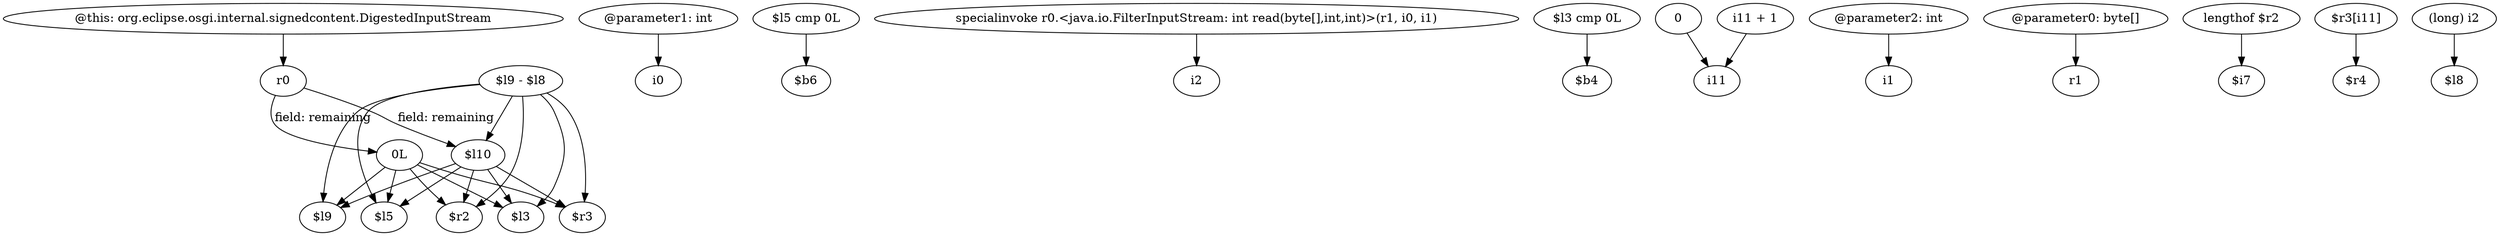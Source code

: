 digraph g {
0[label="$l10"]
1[label="$l5"]
0->1[label=""]
2[label="$l9 - $l8"]
2->1[label=""]
3[label="r0"]
3->0[label="field: remaining"]
4[label="$l3"]
0->4[label=""]
5[label="@parameter1: int"]
6[label="i0"]
5->6[label=""]
2->4[label=""]
7[label="$l5 cmp 0L"]
8[label="$b6"]
7->8[label=""]
9[label="$l9"]
0->9[label=""]
10[label="0L"]
11[label="$r3"]
10->11[label=""]
10->1[label=""]
12[label="specialinvoke r0.<java.io.FilterInputStream: int read(byte[],int,int)>(r1, i0, i1)"]
13[label="i2"]
12->13[label=""]
14[label="@this: org.eclipse.osgi.internal.signedcontent.DigestedInputStream"]
14->3[label=""]
3->10[label="field: remaining"]
15[label="$l3 cmp 0L"]
16[label="$b4"]
15->16[label=""]
17[label="$r2"]
10->17[label=""]
2->9[label=""]
10->4[label=""]
10->9[label=""]
18[label="0"]
19[label="i11"]
18->19[label=""]
0->17[label=""]
2->11[label=""]
20[label="i11 + 1"]
20->19[label=""]
21[label="@parameter2: int"]
22[label="i1"]
21->22[label=""]
2->0[label=""]
2->17[label=""]
0->11[label=""]
23[label="@parameter0: byte[]"]
24[label="r1"]
23->24[label=""]
25[label="lengthof $r2"]
26[label="$i7"]
25->26[label=""]
27[label="$r3[i11]"]
28[label="$r4"]
27->28[label=""]
29[label="(long) i2"]
30[label="$l8"]
29->30[label=""]
}
